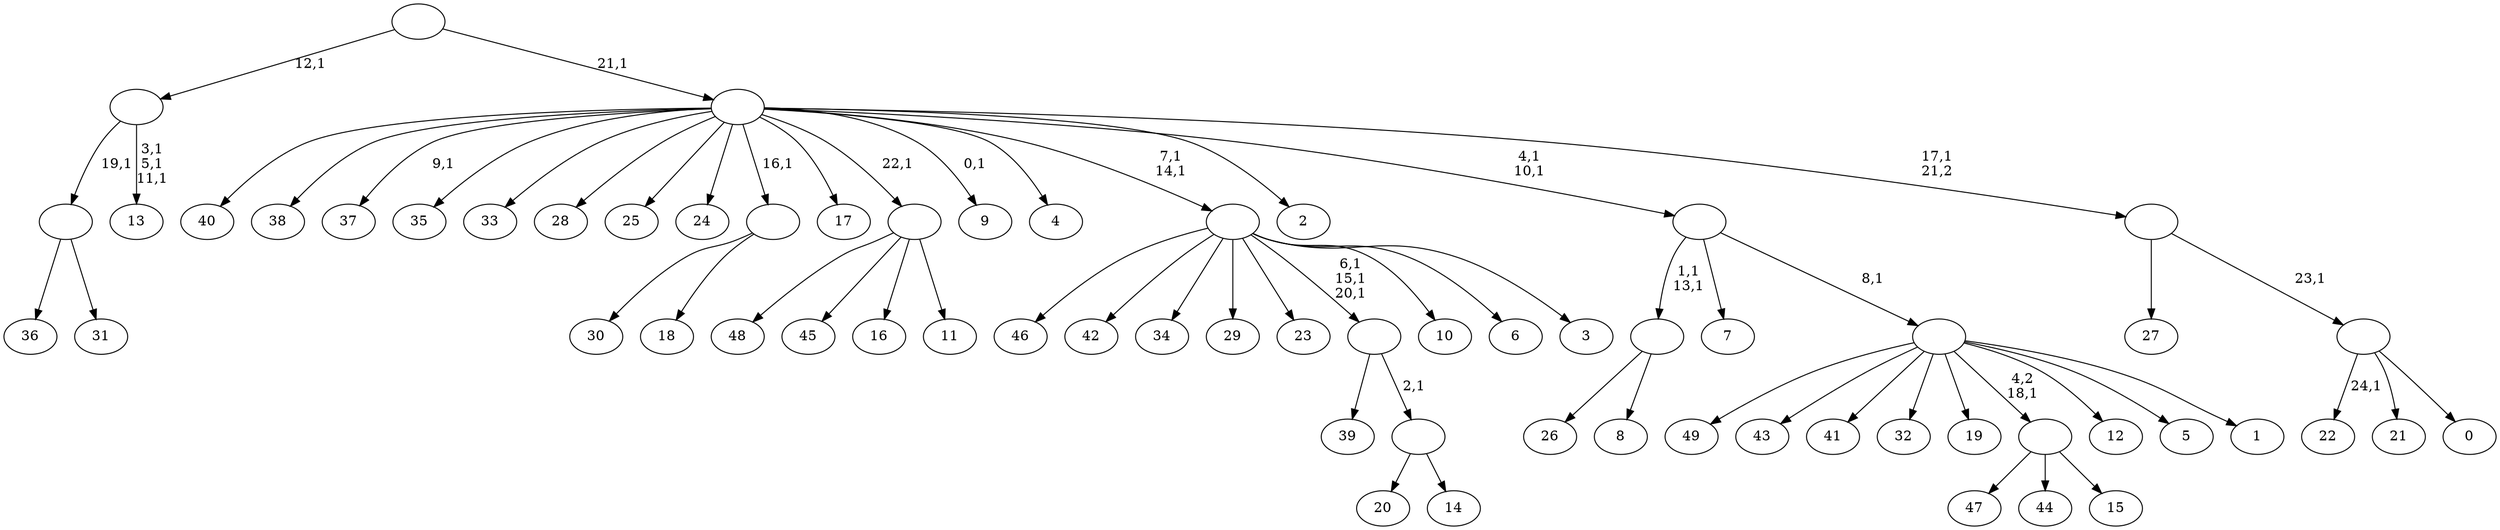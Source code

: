 digraph T {
	75 [label="49"]
	74 [label="48"]
	73 [label="47"]
	72 [label="46"]
	71 [label="45"]
	70 [label="44"]
	69 [label="43"]
	68 [label="42"]
	67 [label="41"]
	66 [label="40"]
	65 [label="39"]
	64 [label="38"]
	63 [label="37"]
	61 [label="36"]
	60 [label="35"]
	59 [label="34"]
	58 [label="33"]
	57 [label="32"]
	56 [label="31"]
	55 [label=""]
	54 [label="30"]
	53 [label="29"]
	52 [label="28"]
	51 [label="27"]
	50 [label="26"]
	49 [label="25"]
	48 [label="24"]
	47 [label="23"]
	46 [label="22"]
	44 [label="21"]
	43 [label="20"]
	42 [label="19"]
	41 [label="18"]
	40 [label=""]
	39 [label="17"]
	38 [label="16"]
	37 [label="15"]
	36 [label=""]
	35 [label="14"]
	34 [label=""]
	33 [label=""]
	30 [label="13"]
	26 [label=""]
	25 [label="12"]
	24 [label="11"]
	23 [label=""]
	22 [label="10"]
	21 [label="9"]
	19 [label="8"]
	18 [label=""]
	16 [label="7"]
	15 [label="6"]
	14 [label="5"]
	13 [label="4"]
	12 [label="3"]
	11 [label=""]
	9 [label="2"]
	8 [label="1"]
	7 [label=""]
	6 [label=""]
	4 [label="0"]
	3 [label=""]
	2 [label=""]
	1 [label=""]
	0 [label=""]
	55 -> 61 [label=""]
	55 -> 56 [label=""]
	40 -> 54 [label=""]
	40 -> 41 [label=""]
	36 -> 73 [label=""]
	36 -> 70 [label=""]
	36 -> 37 [label=""]
	34 -> 43 [label=""]
	34 -> 35 [label=""]
	33 -> 65 [label=""]
	33 -> 34 [label="2,1"]
	26 -> 30 [label="3,1\n5,1\n11,1"]
	26 -> 55 [label="19,1"]
	23 -> 74 [label=""]
	23 -> 71 [label=""]
	23 -> 38 [label=""]
	23 -> 24 [label=""]
	18 -> 50 [label=""]
	18 -> 19 [label=""]
	11 -> 33 [label="6,1\n15,1\n20,1"]
	11 -> 72 [label=""]
	11 -> 68 [label=""]
	11 -> 59 [label=""]
	11 -> 53 [label=""]
	11 -> 47 [label=""]
	11 -> 22 [label=""]
	11 -> 15 [label=""]
	11 -> 12 [label=""]
	7 -> 75 [label=""]
	7 -> 69 [label=""]
	7 -> 67 [label=""]
	7 -> 57 [label=""]
	7 -> 42 [label=""]
	7 -> 36 [label="4,2\n18,1"]
	7 -> 25 [label=""]
	7 -> 14 [label=""]
	7 -> 8 [label=""]
	6 -> 18 [label="1,1\n13,1"]
	6 -> 16 [label=""]
	6 -> 7 [label="8,1"]
	3 -> 46 [label="24,1"]
	3 -> 44 [label=""]
	3 -> 4 [label=""]
	2 -> 51 [label=""]
	2 -> 3 [label="23,1"]
	1 -> 6 [label="4,1\n10,1"]
	1 -> 11 [label="7,1\n14,1"]
	1 -> 21 [label="0,1"]
	1 -> 63 [label="9,1"]
	1 -> 66 [label=""]
	1 -> 64 [label=""]
	1 -> 60 [label=""]
	1 -> 58 [label=""]
	1 -> 52 [label=""]
	1 -> 49 [label=""]
	1 -> 48 [label=""]
	1 -> 40 [label="16,1"]
	1 -> 39 [label=""]
	1 -> 23 [label="22,1"]
	1 -> 13 [label=""]
	1 -> 9 [label=""]
	1 -> 2 [label="17,1\n21,2"]
	0 -> 26 [label="12,1"]
	0 -> 1 [label="21,1"]
}
